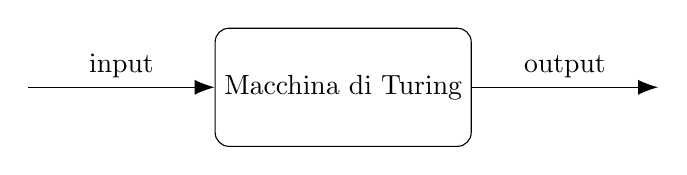 \begin{tikzpicture}[-arr/.style={-{Latex[scale=1.5]}}]
	\node[draw, rounded corners=5pt, minimum width=2.5cm, minimum height=1.5cm] (tm) {Macchina di Turing};
	\draw[-arr] (-4,0) -- (tm.west)	node[midway,above] {input};
	\draw[-arr] (tm.east) -- (4,0)	node[midway,above] {output};
\end{tikzpicture}
